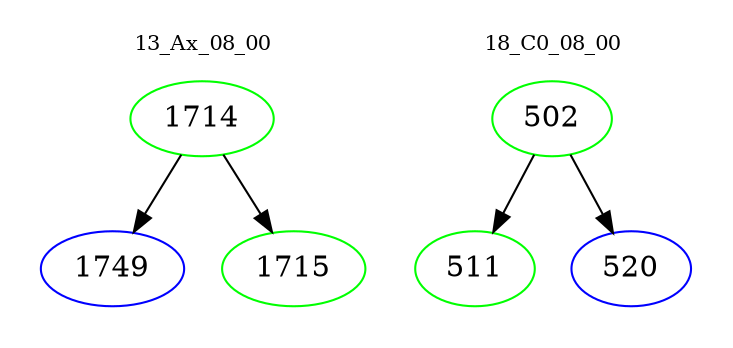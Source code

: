 digraph{
subgraph cluster_0 {
color = white
label = "13_Ax_08_00";
fontsize=10;
T0_1714 [label="1714", color="green"]
T0_1714 -> T0_1749 [color="black"]
T0_1749 [label="1749", color="blue"]
T0_1714 -> T0_1715 [color="black"]
T0_1715 [label="1715", color="green"]
}
subgraph cluster_1 {
color = white
label = "18_C0_08_00";
fontsize=10;
T1_502 [label="502", color="green"]
T1_502 -> T1_511 [color="black"]
T1_511 [label="511", color="green"]
T1_502 -> T1_520 [color="black"]
T1_520 [label="520", color="blue"]
}
}
